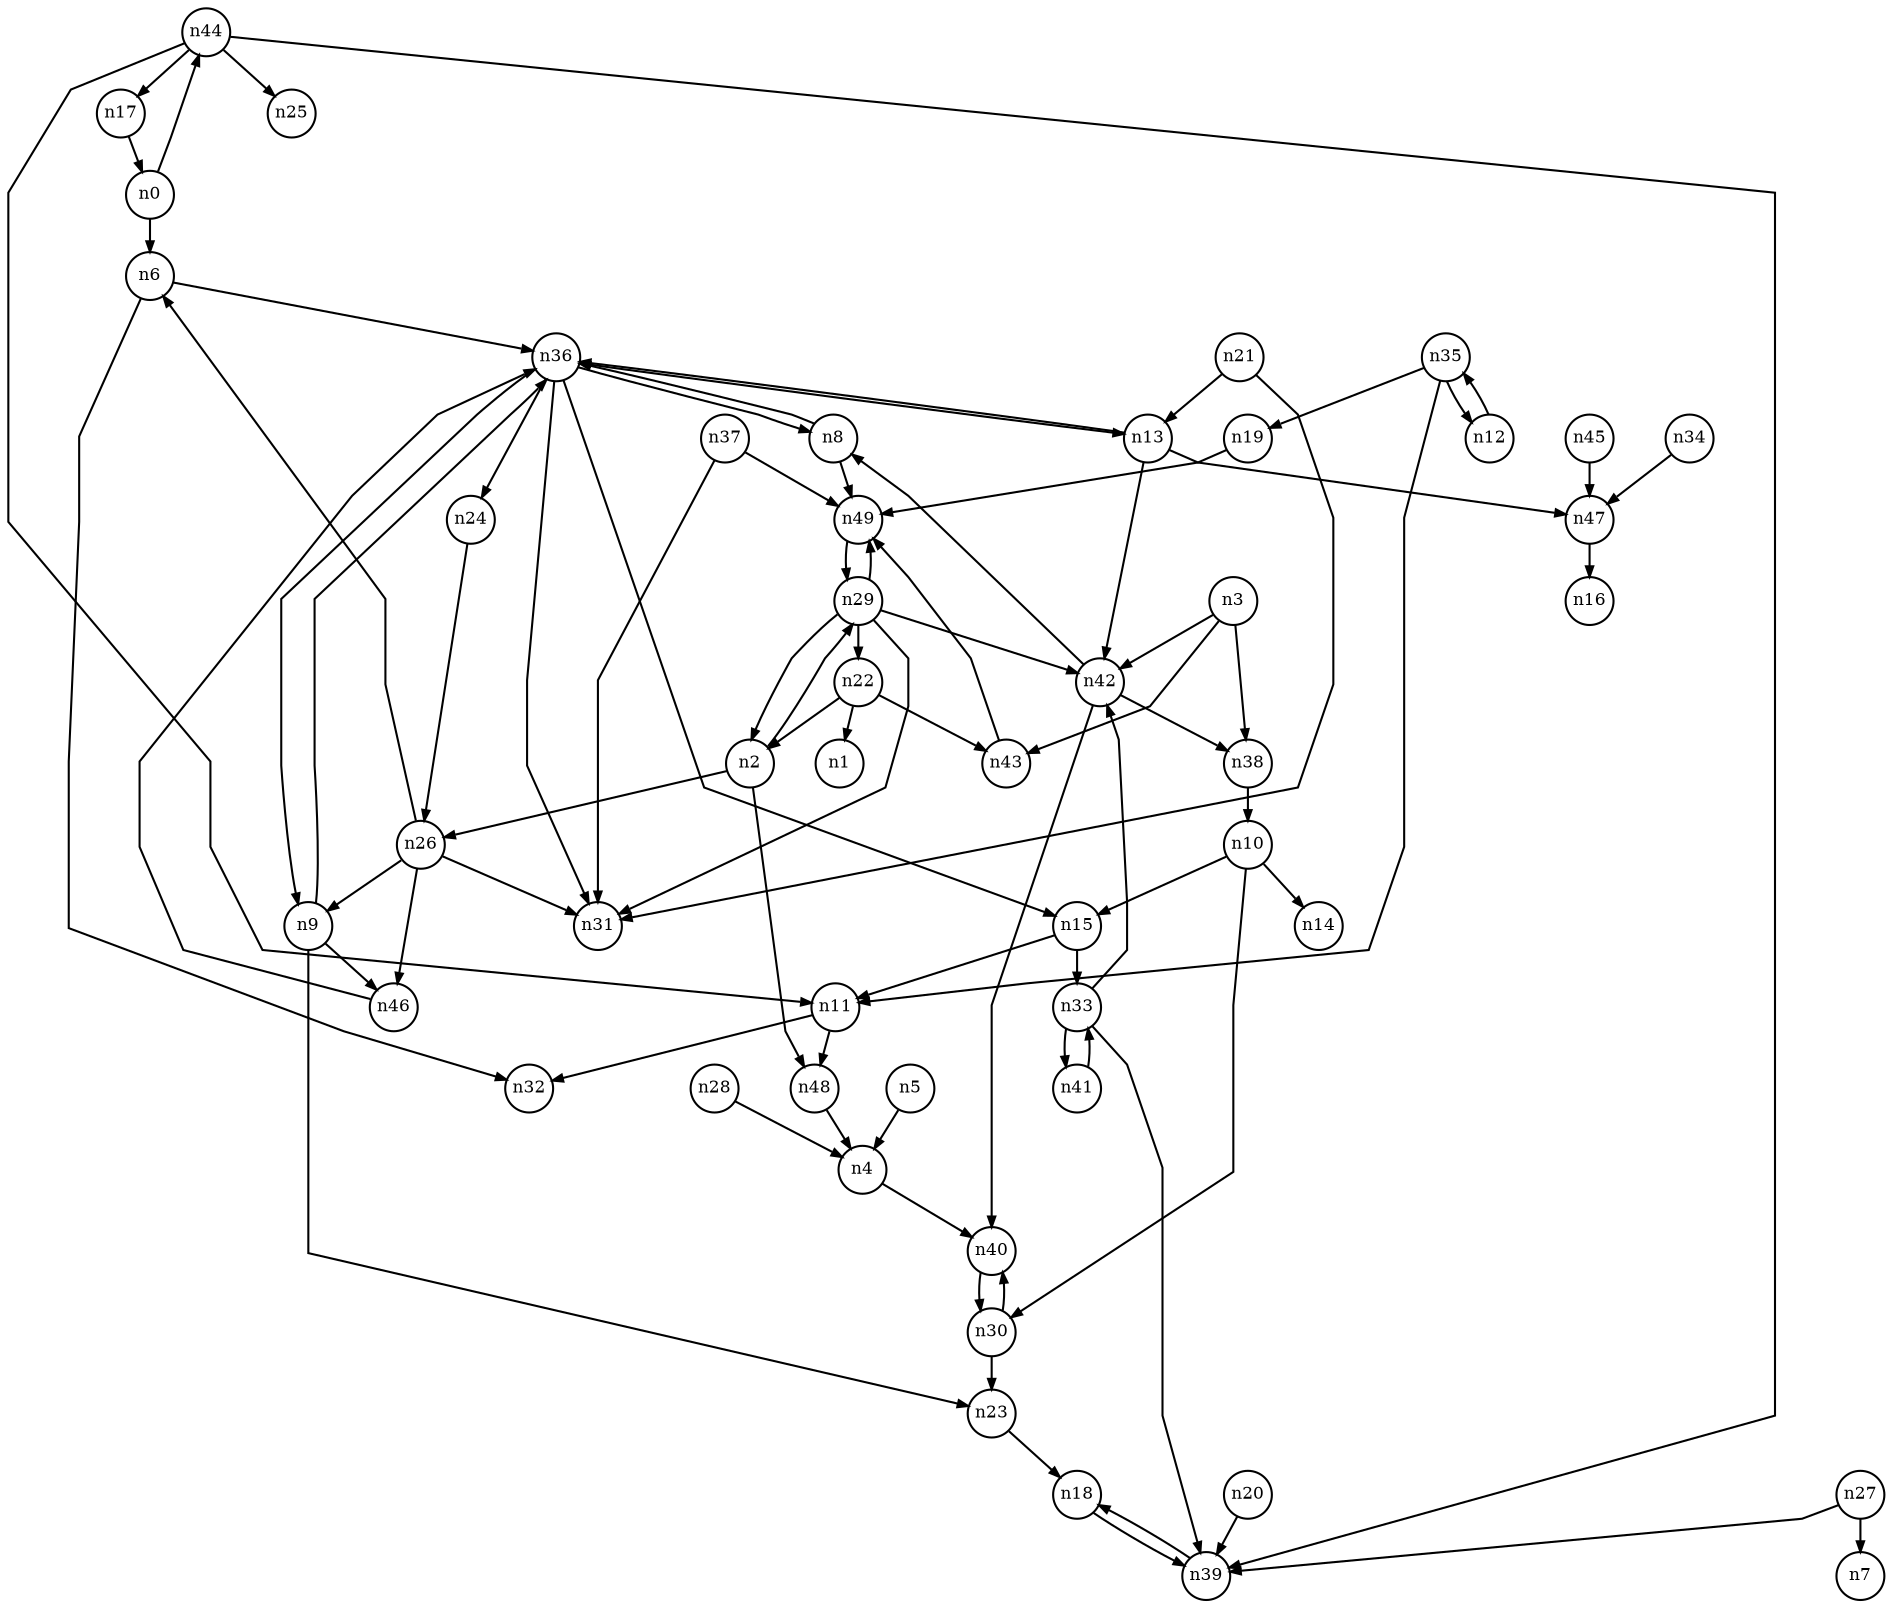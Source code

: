 digraph G{
splines=polyline;
ranksep=0.22;
nodesep=0.22;
nodesize=0.16;
fontsize=8
edge [arrowsize=0.5]
node [fontsize=8 shape=circle width=0.32 fixedsize=shape];

n6 -> n32
n6 -> n36
n0 -> n6
n0 -> n44
n44 -> n11
n44 -> n17
n44 -> n25
n44 -> n39
n26 -> n6
n26 -> n31
n26 -> n46
n26 -> n9
n2 -> n26
n2 -> n29
n2 -> n48
n29 -> n22
n29 -> n31
n29 -> n42
n29 -> n49
n29 -> n2
n48 -> n4
n38 -> n10
n3 -> n38
n3 -> n42
n3 -> n43
n42 -> n8
n42 -> n38
n42 -> n40
n43 -> n49
n40 -> n30
n4 -> n40
n5 -> n4
n49 -> n29
n8 -> n49
n8 -> n36
n23 -> n18
n9 -> n23
n9 -> n36
n9 -> n46
n36 -> n8
n36 -> n13
n36 -> n15
n36 -> n24
n36 -> n31
n36 -> n9
n46 -> n36
n10 -> n14
n10 -> n15
n10 -> n30
n15 -> n11
n15 -> n33
n30 -> n23
n30 -> n40
n11 -> n32
n11 -> n48
n13 -> n42
n13 -> n47
n13 -> n36
n47 -> n16
n33 -> n39
n33 -> n42
n33 -> n41
n19 -> n49
n39 -> n18
n20 -> n39
n21 -> n13
n21 -> n31
n22 -> n1
n22 -> n43
n22 -> n2
n18 -> n39
n24 -> n26
n27 -> n7
n27 -> n39
n28 -> n4
n34 -> n47
n35 -> n11
n35 -> n12
n35 -> n19
n12 -> n35
n37 -> n31
n37 -> n49
n41 -> n33
n17 -> n0
n45 -> n47
}

